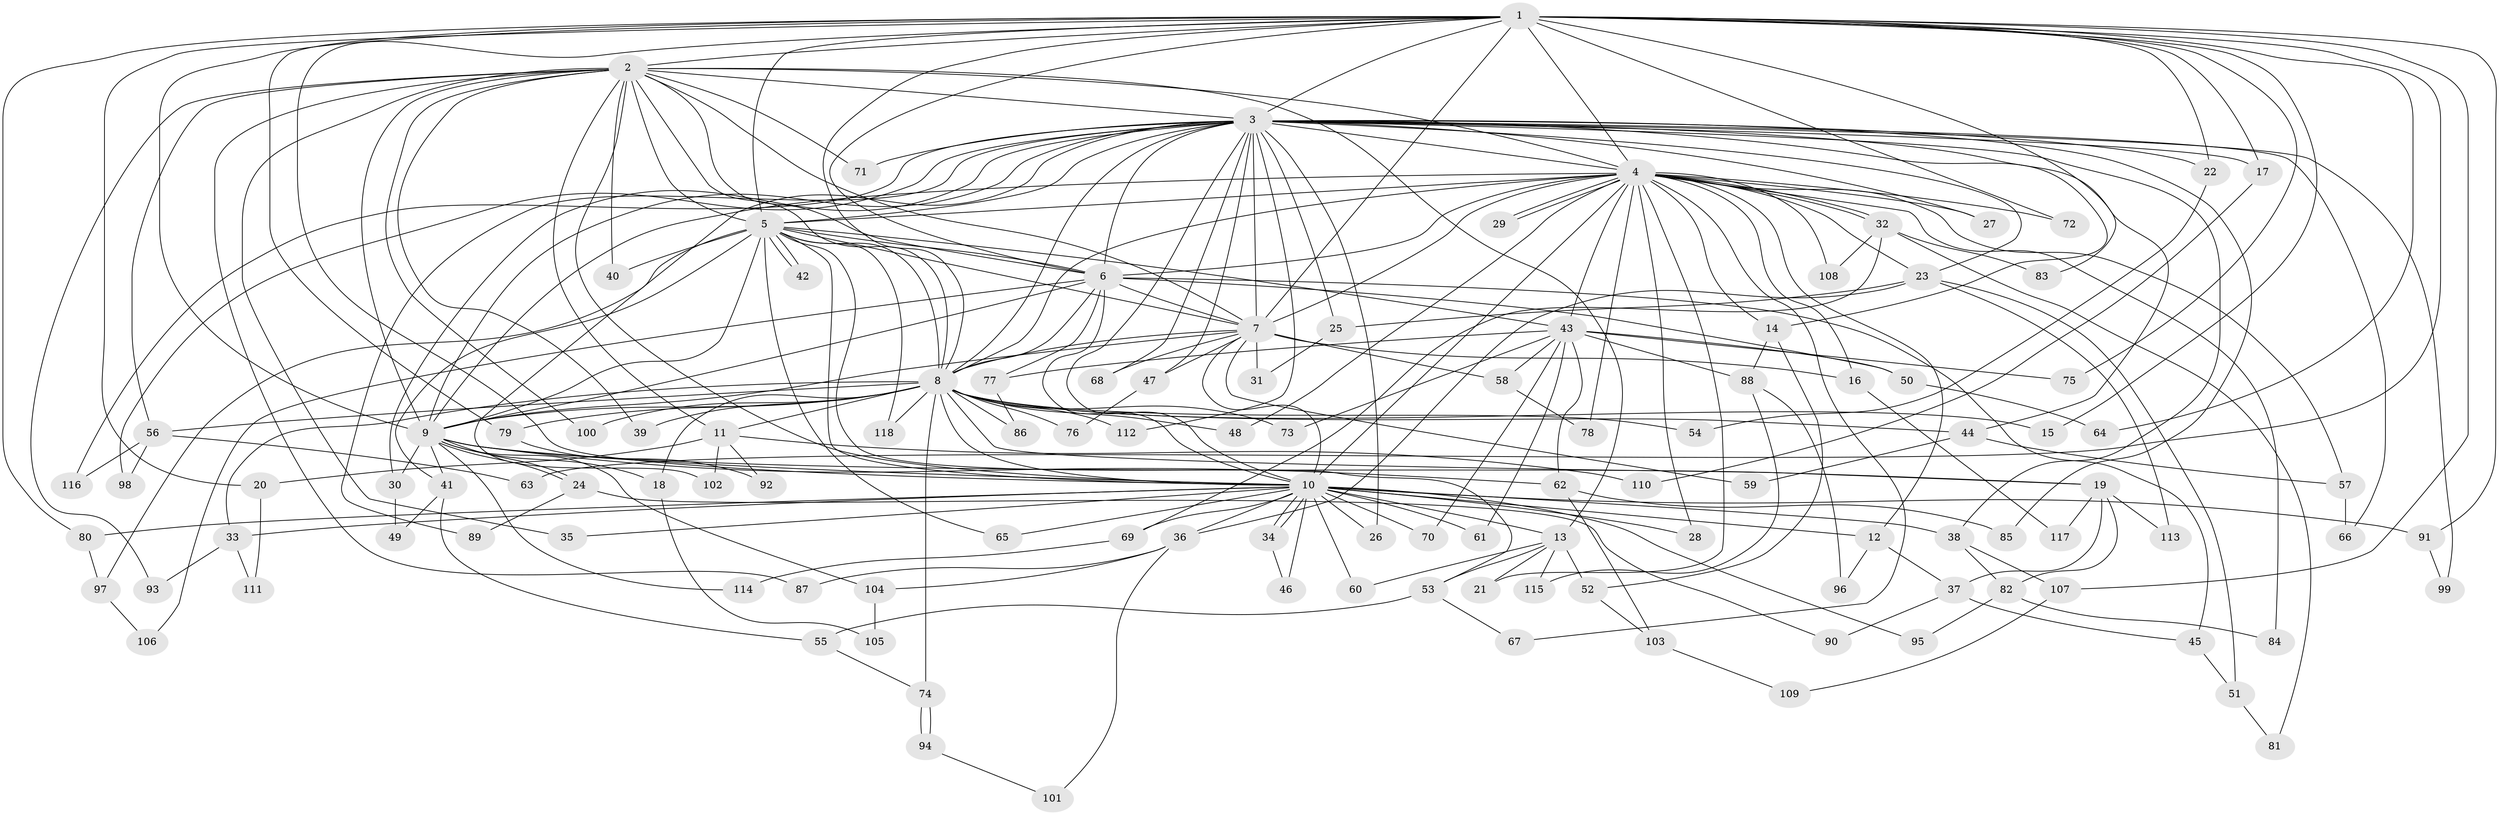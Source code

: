 // Generated by graph-tools (version 1.1) at 2025/25/03/09/25 03:25:37]
// undirected, 118 vertices, 261 edges
graph export_dot {
graph [start="1"]
  node [color=gray90,style=filled];
  1;
  2;
  3;
  4;
  5;
  6;
  7;
  8;
  9;
  10;
  11;
  12;
  13;
  14;
  15;
  16;
  17;
  18;
  19;
  20;
  21;
  22;
  23;
  24;
  25;
  26;
  27;
  28;
  29;
  30;
  31;
  32;
  33;
  34;
  35;
  36;
  37;
  38;
  39;
  40;
  41;
  42;
  43;
  44;
  45;
  46;
  47;
  48;
  49;
  50;
  51;
  52;
  53;
  54;
  55;
  56;
  57;
  58;
  59;
  60;
  61;
  62;
  63;
  64;
  65;
  66;
  67;
  68;
  69;
  70;
  71;
  72;
  73;
  74;
  75;
  76;
  77;
  78;
  79;
  80;
  81;
  82;
  83;
  84;
  85;
  86;
  87;
  88;
  89;
  90;
  91;
  92;
  93;
  94;
  95;
  96;
  97;
  98;
  99;
  100;
  101;
  102;
  103;
  104;
  105;
  106;
  107;
  108;
  109;
  110;
  111;
  112;
  113;
  114;
  115;
  116;
  117;
  118;
  1 -- 2;
  1 -- 3;
  1 -- 4;
  1 -- 5;
  1 -- 6;
  1 -- 7;
  1 -- 8;
  1 -- 9;
  1 -- 10;
  1 -- 15;
  1 -- 17;
  1 -- 20;
  1 -- 22;
  1 -- 63;
  1 -- 64;
  1 -- 72;
  1 -- 75;
  1 -- 79;
  1 -- 80;
  1 -- 83;
  1 -- 91;
  1 -- 107;
  2 -- 3;
  2 -- 4;
  2 -- 5;
  2 -- 6;
  2 -- 7;
  2 -- 8;
  2 -- 9;
  2 -- 10;
  2 -- 11;
  2 -- 13;
  2 -- 35;
  2 -- 39;
  2 -- 40;
  2 -- 56;
  2 -- 71;
  2 -- 87;
  2 -- 93;
  2 -- 100;
  3 -- 4;
  3 -- 5;
  3 -- 6;
  3 -- 7;
  3 -- 8;
  3 -- 9;
  3 -- 10;
  3 -- 14;
  3 -- 17;
  3 -- 22;
  3 -- 23;
  3 -- 25;
  3 -- 26;
  3 -- 27;
  3 -- 30;
  3 -- 38;
  3 -- 44;
  3 -- 47;
  3 -- 66;
  3 -- 68;
  3 -- 71;
  3 -- 85;
  3 -- 89;
  3 -- 98;
  3 -- 99;
  3 -- 102;
  3 -- 112;
  3 -- 116;
  4 -- 5;
  4 -- 6;
  4 -- 7;
  4 -- 8;
  4 -- 9;
  4 -- 10;
  4 -- 12;
  4 -- 14;
  4 -- 16;
  4 -- 21;
  4 -- 23;
  4 -- 27;
  4 -- 28;
  4 -- 29;
  4 -- 29;
  4 -- 32;
  4 -- 32;
  4 -- 43;
  4 -- 48;
  4 -- 57;
  4 -- 67;
  4 -- 72;
  4 -- 78;
  4 -- 84;
  4 -- 108;
  5 -- 6;
  5 -- 7;
  5 -- 8;
  5 -- 9;
  5 -- 10;
  5 -- 40;
  5 -- 41;
  5 -- 42;
  5 -- 42;
  5 -- 43;
  5 -- 53;
  5 -- 65;
  5 -- 97;
  5 -- 118;
  6 -- 7;
  6 -- 8;
  6 -- 9;
  6 -- 10;
  6 -- 45;
  6 -- 50;
  6 -- 77;
  6 -- 106;
  7 -- 8;
  7 -- 9;
  7 -- 10;
  7 -- 16;
  7 -- 31;
  7 -- 47;
  7 -- 58;
  7 -- 59;
  7 -- 68;
  8 -- 9;
  8 -- 10;
  8 -- 11;
  8 -- 15;
  8 -- 18;
  8 -- 19;
  8 -- 33;
  8 -- 39;
  8 -- 44;
  8 -- 48;
  8 -- 54;
  8 -- 56;
  8 -- 73;
  8 -- 74;
  8 -- 76;
  8 -- 79;
  8 -- 86;
  8 -- 100;
  8 -- 112;
  8 -- 118;
  9 -- 10;
  9 -- 18;
  9 -- 19;
  9 -- 24;
  9 -- 24;
  9 -- 30;
  9 -- 41;
  9 -- 62;
  9 -- 104;
  9 -- 114;
  10 -- 12;
  10 -- 13;
  10 -- 26;
  10 -- 28;
  10 -- 33;
  10 -- 34;
  10 -- 34;
  10 -- 35;
  10 -- 36;
  10 -- 38;
  10 -- 46;
  10 -- 60;
  10 -- 61;
  10 -- 65;
  10 -- 69;
  10 -- 70;
  10 -- 80;
  10 -- 91;
  10 -- 95;
  11 -- 20;
  11 -- 92;
  11 -- 102;
  11 -- 110;
  12 -- 37;
  12 -- 96;
  13 -- 21;
  13 -- 52;
  13 -- 53;
  13 -- 60;
  13 -- 115;
  14 -- 52;
  14 -- 88;
  16 -- 117;
  17 -- 110;
  18 -- 105;
  19 -- 37;
  19 -- 82;
  19 -- 113;
  19 -- 117;
  20 -- 111;
  22 -- 54;
  23 -- 25;
  23 -- 36;
  23 -- 51;
  23 -- 113;
  24 -- 89;
  24 -- 90;
  25 -- 31;
  30 -- 49;
  32 -- 69;
  32 -- 81;
  32 -- 83;
  32 -- 108;
  33 -- 93;
  33 -- 111;
  34 -- 46;
  36 -- 87;
  36 -- 101;
  36 -- 104;
  37 -- 45;
  37 -- 90;
  38 -- 82;
  38 -- 107;
  41 -- 49;
  41 -- 55;
  43 -- 50;
  43 -- 58;
  43 -- 61;
  43 -- 62;
  43 -- 70;
  43 -- 73;
  43 -- 75;
  43 -- 77;
  43 -- 88;
  44 -- 57;
  44 -- 59;
  45 -- 51;
  47 -- 76;
  50 -- 64;
  51 -- 81;
  52 -- 103;
  53 -- 55;
  53 -- 67;
  55 -- 74;
  56 -- 63;
  56 -- 98;
  56 -- 116;
  57 -- 66;
  58 -- 78;
  62 -- 85;
  62 -- 103;
  69 -- 114;
  74 -- 94;
  74 -- 94;
  77 -- 86;
  79 -- 92;
  80 -- 97;
  82 -- 84;
  82 -- 95;
  88 -- 96;
  88 -- 115;
  91 -- 99;
  94 -- 101;
  97 -- 106;
  103 -- 109;
  104 -- 105;
  107 -- 109;
}
